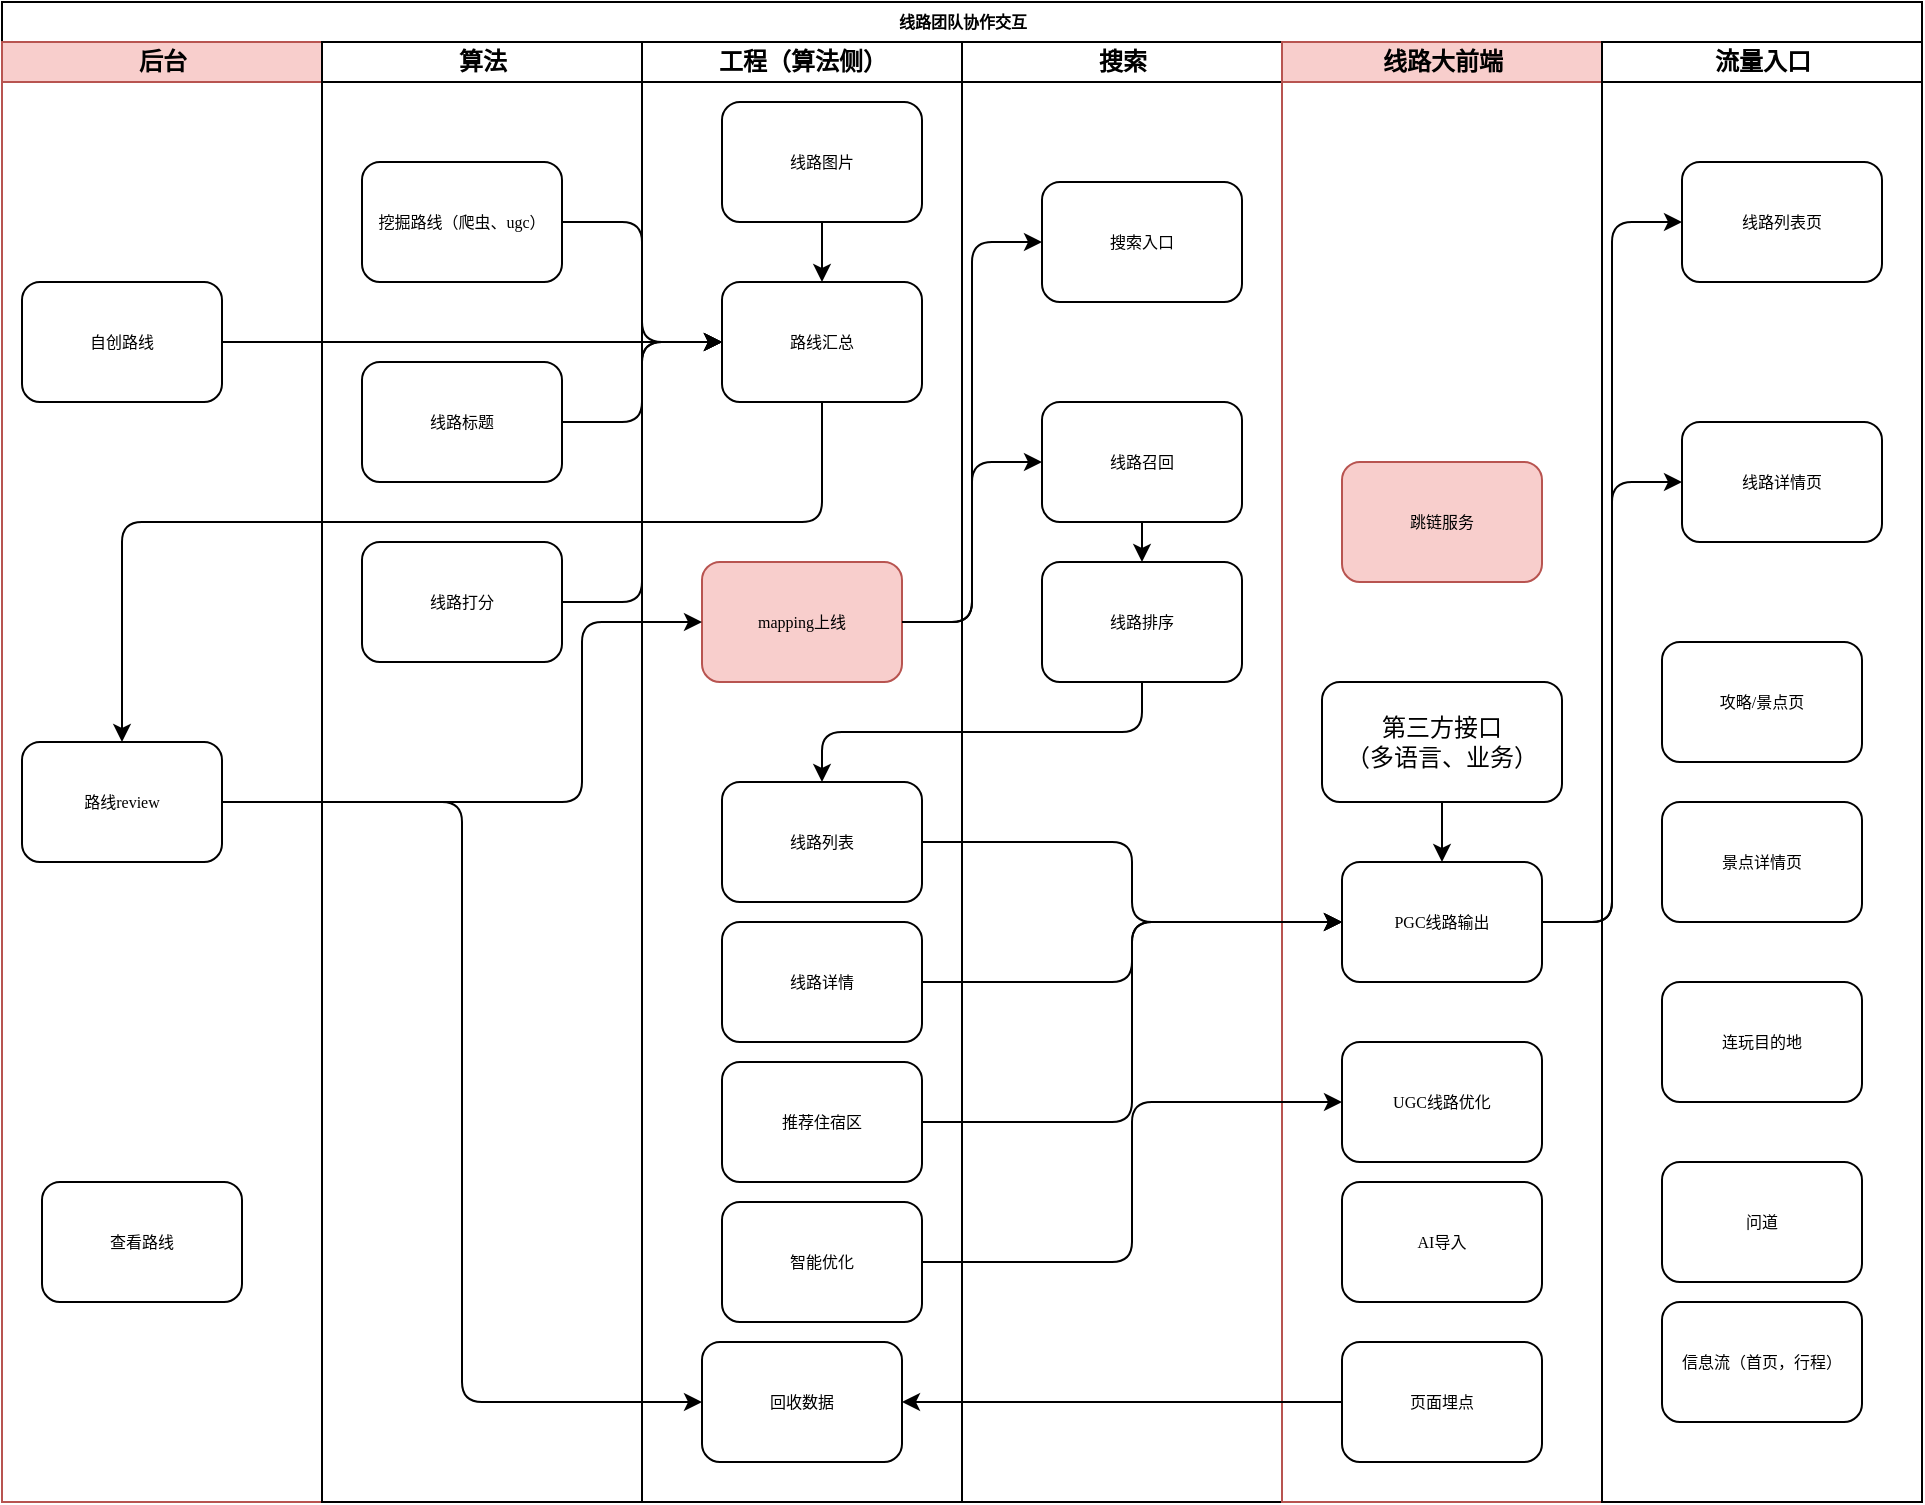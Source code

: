 <mxfile version="24.8.3" pages="3">
  <diagram name="PGC线路团队协作图" id="74e2e168-ea6b-b213-b513-2b3c1d86103e">
    <mxGraphModel dx="2074" dy="1152" grid="1" gridSize="10" guides="1" tooltips="1" connect="1" arrows="1" fold="1" page="1" pageScale="1" pageWidth="1100" pageHeight="850" background="none" math="0" shadow="0">
      <root>
        <mxCell id="0" />
        <mxCell id="1" parent="0" />
        <mxCell id="77e6c97f196da883-1" value="线路团队协作交互" style="swimlane;html=1;childLayout=stackLayout;startSize=20;rounded=0;shadow=0;labelBackgroundColor=none;strokeWidth=1;fontFamily=Verdana;fontSize=8;align=center;" parent="1" vertex="1">
          <mxGeometry x="70" y="40" width="960" height="750" as="geometry" />
        </mxCell>
        <mxCell id="77e6c97f196da883-2" value="后台" style="swimlane;html=1;startSize=20;fillColor=#f8cecc;strokeColor=#b85450;" parent="77e6c97f196da883-1" vertex="1">
          <mxGeometry y="20" width="160" height="730" as="geometry" />
        </mxCell>
        <mxCell id="77e6c97f196da883-8" value="自创路线" style="rounded=1;whiteSpace=wrap;html=1;shadow=0;labelBackgroundColor=none;strokeWidth=1;fontFamily=Verdana;fontSize=8;align=center;" parent="77e6c97f196da883-2" vertex="1">
          <mxGeometry x="10" y="120" width="100" height="60" as="geometry" />
        </mxCell>
        <mxCell id="77e6c97f196da883-9" value="路线review" style="rounded=1;whiteSpace=wrap;html=1;shadow=0;labelBackgroundColor=none;strokeWidth=1;fontFamily=Verdana;fontSize=8;align=center;" parent="77e6c97f196da883-2" vertex="1">
          <mxGeometry x="10" y="350" width="100" height="60" as="geometry" />
        </mxCell>
        <mxCell id="mpfO-ckbmW8xnLMsvUuP-3" value="查看路线" style="rounded=1;whiteSpace=wrap;html=1;shadow=0;labelBackgroundColor=none;strokeWidth=1;fontFamily=Verdana;fontSize=8;align=center;" parent="77e6c97f196da883-2" vertex="1">
          <mxGeometry x="20" y="570" width="100" height="60" as="geometry" />
        </mxCell>
        <mxCell id="77e6c97f196da883-3" value="算法" style="swimlane;html=1;startSize=20;" parent="77e6c97f196da883-1" vertex="1">
          <mxGeometry x="160" y="20" width="160" height="730" as="geometry" />
        </mxCell>
        <mxCell id="xqhfm99gbNMzv0-Y3LiP-1" value="挖掘路线（爬虫、ugc）" style="rounded=1;whiteSpace=wrap;html=1;shadow=0;labelBackgroundColor=none;strokeWidth=1;fontFamily=Verdana;fontSize=8;align=center;" parent="77e6c97f196da883-3" vertex="1">
          <mxGeometry x="20" y="60" width="100" height="60" as="geometry" />
        </mxCell>
        <mxCell id="xqhfm99gbNMzv0-Y3LiP-5" value="线路标题" style="rounded=1;whiteSpace=wrap;html=1;shadow=0;labelBackgroundColor=none;strokeWidth=1;fontFamily=Verdana;fontSize=8;align=center;" parent="77e6c97f196da883-3" vertex="1">
          <mxGeometry x="20" y="160" width="100" height="60" as="geometry" />
        </mxCell>
        <mxCell id="xqhfm99gbNMzv0-Y3LiP-16" value="线路打分" style="rounded=1;whiteSpace=wrap;html=1;shadow=0;labelBackgroundColor=none;strokeWidth=1;fontFamily=Verdana;fontSize=8;align=center;" parent="77e6c97f196da883-3" vertex="1">
          <mxGeometry x="20" y="250" width="100" height="60" as="geometry" />
        </mxCell>
        <mxCell id="77e6c97f196da883-4" value="工程（算法侧）" style="swimlane;html=1;startSize=20;" parent="77e6c97f196da883-1" vertex="1">
          <mxGeometry x="320" y="20" width="160" height="730" as="geometry" />
        </mxCell>
        <mxCell id="77e6c97f196da883-12" value="路线汇总" style="rounded=1;whiteSpace=wrap;html=1;shadow=0;labelBackgroundColor=none;strokeWidth=1;fontFamily=Verdana;fontSize=8;align=center;" parent="77e6c97f196da883-4" vertex="1">
          <mxGeometry x="40" y="120" width="100" height="60" as="geometry" />
        </mxCell>
        <mxCell id="77e6c97f196da883-11" value="mapping上线" style="rounded=1;whiteSpace=wrap;html=1;shadow=0;labelBackgroundColor=none;strokeWidth=1;fontFamily=Verdana;fontSize=8;align=center;fillColor=#f8cecc;strokeColor=#b85450;" parent="77e6c97f196da883-4" vertex="1">
          <mxGeometry x="30" y="260" width="100" height="60" as="geometry" />
        </mxCell>
        <mxCell id="xqhfm99gbNMzv0-Y3LiP-7" style="edgeStyle=orthogonalEdgeStyle;rounded=0;orthogonalLoop=1;jettySize=auto;html=1;exitX=0.5;exitY=1;exitDx=0;exitDy=0;entryX=0.5;entryY=0;entryDx=0;entryDy=0;" parent="77e6c97f196da883-4" source="xqhfm99gbNMzv0-Y3LiP-6" target="77e6c97f196da883-12" edge="1">
          <mxGeometry relative="1" as="geometry" />
        </mxCell>
        <mxCell id="xqhfm99gbNMzv0-Y3LiP-6" value="线路图片" style="rounded=1;whiteSpace=wrap;html=1;shadow=0;labelBackgroundColor=none;strokeWidth=1;fontFamily=Verdana;fontSize=8;align=center;" parent="77e6c97f196da883-4" vertex="1">
          <mxGeometry x="40" y="30" width="100" height="60" as="geometry" />
        </mxCell>
        <mxCell id="xqhfm99gbNMzv0-Y3LiP-15" value="线路详情" style="rounded=1;whiteSpace=wrap;html=1;shadow=0;labelBackgroundColor=none;strokeWidth=1;fontFamily=Verdana;fontSize=8;align=center;" parent="77e6c97f196da883-4" vertex="1">
          <mxGeometry x="40" y="440" width="100" height="60" as="geometry" />
        </mxCell>
        <mxCell id="mpfO-ckbmW8xnLMsvUuP-2" value="回收数据" style="rounded=1;whiteSpace=wrap;html=1;shadow=0;labelBackgroundColor=none;strokeWidth=1;fontFamily=Verdana;fontSize=8;align=center;" parent="77e6c97f196da883-4" vertex="1">
          <mxGeometry x="30" y="650" width="100" height="60" as="geometry" />
        </mxCell>
        <mxCell id="mpfO-ckbmW8xnLMsvUuP-7" value="线路列表" style="rounded=1;whiteSpace=wrap;html=1;shadow=0;labelBackgroundColor=none;strokeWidth=1;fontFamily=Verdana;fontSize=8;align=center;" parent="77e6c97f196da883-4" vertex="1">
          <mxGeometry x="40" y="370" width="100" height="60" as="geometry" />
        </mxCell>
        <mxCell id="uz-vjrTtzpiiIkHIg5wc-7" value="推荐住宿区" style="rounded=1;whiteSpace=wrap;html=1;shadow=0;labelBackgroundColor=none;strokeWidth=1;fontFamily=Verdana;fontSize=8;align=center;" vertex="1" parent="77e6c97f196da883-4">
          <mxGeometry x="40" y="510" width="100" height="60" as="geometry" />
        </mxCell>
        <mxCell id="uz-vjrTtzpiiIkHIg5wc-8" value="智能优化" style="rounded=1;whiteSpace=wrap;html=1;shadow=0;labelBackgroundColor=none;strokeWidth=1;fontFamily=Verdana;fontSize=8;align=center;" vertex="1" parent="77e6c97f196da883-4">
          <mxGeometry x="40" y="580" width="100" height="60" as="geometry" />
        </mxCell>
        <mxCell id="77e6c97f196da883-5" value="搜索" style="swimlane;html=1;startSize=20;" parent="77e6c97f196da883-1" vertex="1">
          <mxGeometry x="480" y="20" width="160" height="730" as="geometry" />
        </mxCell>
        <mxCell id="xqhfm99gbNMzv0-Y3LiP-13" style="edgeStyle=orthogonalEdgeStyle;rounded=0;orthogonalLoop=1;jettySize=auto;html=1;exitX=0.5;exitY=1;exitDx=0;exitDy=0;entryX=0.5;entryY=0;entryDx=0;entryDy=0;" parent="77e6c97f196da883-5" source="77e6c97f196da883-15" target="xqhfm99gbNMzv0-Y3LiP-12" edge="1">
          <mxGeometry relative="1" as="geometry" />
        </mxCell>
        <mxCell id="77e6c97f196da883-15" value="线路召回" style="rounded=1;whiteSpace=wrap;html=1;shadow=0;labelBackgroundColor=none;strokeWidth=1;fontFamily=Verdana;fontSize=8;align=center;" parent="77e6c97f196da883-5" vertex="1">
          <mxGeometry x="40" y="180" width="100" height="60" as="geometry" />
        </mxCell>
        <mxCell id="xqhfm99gbNMzv0-Y3LiP-12" value="线路排序" style="rounded=1;whiteSpace=wrap;html=1;shadow=0;labelBackgroundColor=none;strokeWidth=1;fontFamily=Verdana;fontSize=8;align=center;" parent="77e6c97f196da883-5" vertex="1">
          <mxGeometry x="40" y="260" width="100" height="60" as="geometry" />
        </mxCell>
        <mxCell id="uz-vjrTtzpiiIkHIg5wc-14" value="搜索入口" style="rounded=1;whiteSpace=wrap;html=1;shadow=0;labelBackgroundColor=none;strokeWidth=1;fontFamily=Verdana;fontSize=8;align=center;" vertex="1" parent="77e6c97f196da883-5">
          <mxGeometry x="40" y="70" width="100" height="60" as="geometry" />
        </mxCell>
        <mxCell id="77e6c97f196da883-6" value="线路大前端" style="swimlane;html=1;startSize=20;fillColor=#f8cecc;strokeColor=#b85450;" parent="77e6c97f196da883-1" vertex="1">
          <mxGeometry x="640" y="20" width="160" height="730" as="geometry" />
        </mxCell>
        <mxCell id="xqhfm99gbNMzv0-Y3LiP-14" value="PGC线路输出" style="rounded=1;whiteSpace=wrap;html=1;shadow=0;labelBackgroundColor=none;strokeWidth=1;fontFamily=Verdana;fontSize=8;align=center;" parent="77e6c97f196da883-6" vertex="1">
          <mxGeometry x="30" y="410" width="100" height="60" as="geometry" />
        </mxCell>
        <mxCell id="mpfO-ckbmW8xnLMsvUuP-1" value="页面埋点" style="rounded=1;whiteSpace=wrap;html=1;shadow=0;labelBackgroundColor=none;strokeWidth=1;fontFamily=Verdana;fontSize=8;align=center;" parent="77e6c97f196da883-6" vertex="1">
          <mxGeometry x="30" y="650" width="100" height="60" as="geometry" />
        </mxCell>
        <mxCell id="uz-vjrTtzpiiIkHIg5wc-9" style="edgeStyle=orthogonalEdgeStyle;rounded=0;orthogonalLoop=1;jettySize=auto;html=1;exitX=0.5;exitY=1;exitDx=0;exitDy=0;entryX=0.5;entryY=0;entryDx=0;entryDy=0;" edge="1" parent="77e6c97f196da883-6" source="uz-vjrTtzpiiIkHIg5wc-5" target="xqhfm99gbNMzv0-Y3LiP-14">
          <mxGeometry relative="1" as="geometry" />
        </mxCell>
        <mxCell id="uz-vjrTtzpiiIkHIg5wc-5" value="第三方接口&lt;div&gt;（多语言、业务）&lt;/div&gt;" style="whiteSpace=wrap;html=1;rounded=1;" vertex="1" parent="77e6c97f196da883-6">
          <mxGeometry x="20" y="320" width="120" height="60" as="geometry" />
        </mxCell>
        <mxCell id="uz-vjrTtzpiiIkHIg5wc-12" value="UGC线路优化" style="rounded=1;whiteSpace=wrap;html=1;shadow=0;labelBackgroundColor=none;strokeWidth=1;fontFamily=Verdana;fontSize=8;align=center;" vertex="1" parent="77e6c97f196da883-6">
          <mxGeometry x="30" y="500" width="100" height="60" as="geometry" />
        </mxCell>
        <mxCell id="uz-vjrTtzpiiIkHIg5wc-15" value="跳链服务" style="rounded=1;whiteSpace=wrap;html=1;shadow=0;labelBackgroundColor=none;strokeWidth=1;fontFamily=Verdana;fontSize=8;align=center;fillColor=#f8cecc;strokeColor=#b85450;" vertex="1" parent="77e6c97f196da883-6">
          <mxGeometry x="30" y="210" width="100" height="60" as="geometry" />
        </mxCell>
        <mxCell id="uz-vjrTtzpiiIkHIg5wc-17" value="AI导入" style="rounded=1;whiteSpace=wrap;html=1;shadow=0;labelBackgroundColor=none;strokeWidth=1;fontFamily=Verdana;fontSize=8;align=center;" vertex="1" parent="77e6c97f196da883-6">
          <mxGeometry x="30" y="570" width="100" height="60" as="geometry" />
        </mxCell>
        <mxCell id="77e6c97f196da883-7" value="流量入口" style="swimlane;html=1;startSize=20;" parent="77e6c97f196da883-1" vertex="1">
          <mxGeometry x="800" y="20" width="160" height="730" as="geometry" />
        </mxCell>
        <mxCell id="77e6c97f196da883-24" value="连玩目的地" style="rounded=1;whiteSpace=wrap;html=1;shadow=0;labelBackgroundColor=none;strokeWidth=1;fontFamily=Verdana;fontSize=8;align=center;" parent="77e6c97f196da883-7" vertex="1">
          <mxGeometry x="30" y="470" width="100" height="60" as="geometry" />
        </mxCell>
        <mxCell id="xqhfm99gbNMzv0-Y3LiP-21" value="攻略/景点页" style="rounded=1;whiteSpace=wrap;html=1;shadow=0;labelBackgroundColor=none;strokeWidth=1;fontFamily=Verdana;fontSize=8;align=center;" parent="77e6c97f196da883-7" vertex="1">
          <mxGeometry x="30" y="300" width="100" height="60" as="geometry" />
        </mxCell>
        <mxCell id="xqhfm99gbNMzv0-Y3LiP-22" value="线路列表页" style="rounded=1;whiteSpace=wrap;html=1;shadow=0;labelBackgroundColor=none;strokeWidth=1;fontFamily=Verdana;fontSize=8;align=center;" parent="77e6c97f196da883-7" vertex="1">
          <mxGeometry x="40" y="60" width="100" height="60" as="geometry" />
        </mxCell>
        <mxCell id="xqhfm99gbNMzv0-Y3LiP-23" value="线路详情页" style="rounded=1;whiteSpace=wrap;html=1;shadow=0;labelBackgroundColor=none;strokeWidth=1;fontFamily=Verdana;fontSize=8;align=center;" parent="77e6c97f196da883-7" vertex="1">
          <mxGeometry x="40" y="190" width="100" height="60" as="geometry" />
        </mxCell>
        <mxCell id="77e6c97f196da883-18" value="景点详情页" style="rounded=1;whiteSpace=wrap;html=1;shadow=0;labelBackgroundColor=none;strokeWidth=1;fontFamily=Verdana;fontSize=8;align=center;" parent="77e6c97f196da883-7" vertex="1">
          <mxGeometry x="30" y="380" width="100" height="60" as="geometry" />
        </mxCell>
        <mxCell id="77e6c97f196da883-21" value="问道" style="rounded=1;whiteSpace=wrap;html=1;shadow=0;labelBackgroundColor=none;strokeWidth=1;fontFamily=Verdana;fontSize=8;align=center;" parent="77e6c97f196da883-7" vertex="1">
          <mxGeometry x="30" y="560" width="100" height="60" as="geometry" />
        </mxCell>
        <mxCell id="xqhfm99gbNMzv0-Y3LiP-80" value="信息流（首页，行程）" style="rounded=1;whiteSpace=wrap;html=1;shadow=0;labelBackgroundColor=none;strokeWidth=1;fontFamily=Verdana;fontSize=8;align=center;" parent="77e6c97f196da883-7" vertex="1">
          <mxGeometry x="30" y="630" width="100" height="60" as="geometry" />
        </mxCell>
        <mxCell id="xqhfm99gbNMzv0-Y3LiP-2" style="edgeStyle=orthogonalEdgeStyle;rounded=1;orthogonalLoop=1;jettySize=auto;html=1;exitX=1;exitY=0.5;exitDx=0;exitDy=0;entryX=0;entryY=0.5;entryDx=0;entryDy=0;curved=0;" parent="77e6c97f196da883-1" source="xqhfm99gbNMzv0-Y3LiP-1" target="77e6c97f196da883-12" edge="1">
          <mxGeometry relative="1" as="geometry" />
        </mxCell>
        <mxCell id="xqhfm99gbNMzv0-Y3LiP-3" style="edgeStyle=orthogonalEdgeStyle;rounded=1;orthogonalLoop=1;jettySize=auto;html=1;exitX=1;exitY=0.5;exitDx=0;exitDy=0;entryX=0;entryY=0.5;entryDx=0;entryDy=0;curved=0;" parent="77e6c97f196da883-1" source="77e6c97f196da883-8" target="77e6c97f196da883-12" edge="1">
          <mxGeometry relative="1" as="geometry" />
        </mxCell>
        <mxCell id="xqhfm99gbNMzv0-Y3LiP-4" style="edgeStyle=orthogonalEdgeStyle;rounded=1;orthogonalLoop=1;jettySize=auto;html=1;exitX=0.5;exitY=1;exitDx=0;exitDy=0;entryX=0.5;entryY=0;entryDx=0;entryDy=0;curved=0;" parent="77e6c97f196da883-1" source="77e6c97f196da883-12" target="77e6c97f196da883-9" edge="1">
          <mxGeometry relative="1" as="geometry">
            <Array as="points">
              <mxPoint x="410" y="260" />
              <mxPoint x="60" y="260" />
            </Array>
          </mxGeometry>
        </mxCell>
        <mxCell id="xqhfm99gbNMzv0-Y3LiP-9" style="edgeStyle=orthogonalEdgeStyle;rounded=1;orthogonalLoop=1;jettySize=auto;html=1;exitX=1;exitY=0.5;exitDx=0;exitDy=0;entryX=0;entryY=0.5;entryDx=0;entryDy=0;curved=0;" parent="77e6c97f196da883-1" source="xqhfm99gbNMzv0-Y3LiP-5" target="77e6c97f196da883-12" edge="1">
          <mxGeometry relative="1" as="geometry" />
        </mxCell>
        <mxCell id="xqhfm99gbNMzv0-Y3LiP-10" style="edgeStyle=orthogonalEdgeStyle;rounded=1;orthogonalLoop=1;jettySize=auto;html=1;exitX=1;exitY=0.5;exitDx=0;exitDy=0;entryX=0;entryY=0.5;entryDx=0;entryDy=0;curved=0;" parent="77e6c97f196da883-1" source="77e6c97f196da883-9" target="77e6c97f196da883-11" edge="1">
          <mxGeometry relative="1" as="geometry">
            <Array as="points">
              <mxPoint x="290" y="400" />
              <mxPoint x="290" y="310" />
            </Array>
          </mxGeometry>
        </mxCell>
        <mxCell id="xqhfm99gbNMzv0-Y3LiP-17" style="edgeStyle=orthogonalEdgeStyle;rounded=1;orthogonalLoop=1;jettySize=auto;html=1;exitX=1;exitY=0.5;exitDx=0;exitDy=0;entryX=0;entryY=0.5;entryDx=0;entryDy=0;curved=0;" parent="77e6c97f196da883-1" source="xqhfm99gbNMzv0-Y3LiP-16" target="77e6c97f196da883-12" edge="1">
          <mxGeometry relative="1" as="geometry" />
        </mxCell>
        <mxCell id="xqhfm99gbNMzv0-Y3LiP-20" style="edgeStyle=orthogonalEdgeStyle;rounded=1;orthogonalLoop=1;jettySize=auto;html=1;exitX=1;exitY=0.5;exitDx=0;exitDy=0;entryX=0;entryY=0.5;entryDx=0;entryDy=0;curved=0;" parent="77e6c97f196da883-1" source="xqhfm99gbNMzv0-Y3LiP-15" target="xqhfm99gbNMzv0-Y3LiP-14" edge="1">
          <mxGeometry relative="1" as="geometry" />
        </mxCell>
        <mxCell id="xqhfm99gbNMzv0-Y3LiP-78" style="edgeStyle=orthogonalEdgeStyle;rounded=1;orthogonalLoop=1;jettySize=auto;html=1;exitX=1;exitY=0.5;exitDx=0;exitDy=0;entryX=0;entryY=0.5;entryDx=0;entryDy=0;curved=0;" parent="77e6c97f196da883-1" source="xqhfm99gbNMzv0-Y3LiP-14" target="xqhfm99gbNMzv0-Y3LiP-22" edge="1">
          <mxGeometry relative="1" as="geometry" />
        </mxCell>
        <mxCell id="xqhfm99gbNMzv0-Y3LiP-79" style="edgeStyle=orthogonalEdgeStyle;rounded=1;orthogonalLoop=1;jettySize=auto;html=1;exitX=1;exitY=0.5;exitDx=0;exitDy=0;entryX=0;entryY=0.5;entryDx=0;entryDy=0;curved=0;" parent="77e6c97f196da883-1" source="xqhfm99gbNMzv0-Y3LiP-14" target="xqhfm99gbNMzv0-Y3LiP-23" edge="1">
          <mxGeometry relative="1" as="geometry" />
        </mxCell>
        <mxCell id="mpfO-ckbmW8xnLMsvUuP-4" style="edgeStyle=orthogonalEdgeStyle;rounded=1;orthogonalLoop=1;jettySize=auto;html=1;exitX=1;exitY=0.5;exitDx=0;exitDy=0;entryX=0;entryY=0.5;entryDx=0;entryDy=0;curved=0;" parent="77e6c97f196da883-1" source="77e6c97f196da883-11" target="77e6c97f196da883-15" edge="1">
          <mxGeometry relative="1" as="geometry" />
        </mxCell>
        <mxCell id="mpfO-ckbmW8xnLMsvUuP-5" style="edgeStyle=orthogonalEdgeStyle;rounded=1;orthogonalLoop=1;jettySize=auto;html=1;exitX=0;exitY=0.5;exitDx=0;exitDy=0;entryX=1;entryY=0.5;entryDx=0;entryDy=0;curved=0;" parent="77e6c97f196da883-1" source="mpfO-ckbmW8xnLMsvUuP-1" target="mpfO-ckbmW8xnLMsvUuP-2" edge="1">
          <mxGeometry relative="1" as="geometry" />
        </mxCell>
        <mxCell id="uz-vjrTtzpiiIkHIg5wc-3" style="edgeStyle=orthogonalEdgeStyle;rounded=1;orthogonalLoop=1;jettySize=auto;html=1;exitX=0.5;exitY=1;exitDx=0;exitDy=0;entryX=0.5;entryY=0;entryDx=0;entryDy=0;curved=0;" edge="1" parent="77e6c97f196da883-1" source="xqhfm99gbNMzv0-Y3LiP-12" target="mpfO-ckbmW8xnLMsvUuP-7">
          <mxGeometry relative="1" as="geometry" />
        </mxCell>
        <mxCell id="uz-vjrTtzpiiIkHIg5wc-4" style="edgeStyle=orthogonalEdgeStyle;rounded=1;orthogonalLoop=1;jettySize=auto;html=1;exitX=1;exitY=0.5;exitDx=0;exitDy=0;entryX=0;entryY=0.5;entryDx=0;entryDy=0;curved=0;" edge="1" parent="77e6c97f196da883-1" source="mpfO-ckbmW8xnLMsvUuP-7" target="xqhfm99gbNMzv0-Y3LiP-14">
          <mxGeometry relative="1" as="geometry" />
        </mxCell>
        <mxCell id="uz-vjrTtzpiiIkHIg5wc-10" style="edgeStyle=orthogonalEdgeStyle;rounded=1;orthogonalLoop=1;jettySize=auto;html=1;exitX=1;exitY=0.5;exitDx=0;exitDy=0;entryX=0;entryY=0.5;entryDx=0;entryDy=0;curved=0;" edge="1" parent="77e6c97f196da883-1" source="uz-vjrTtzpiiIkHIg5wc-7" target="xqhfm99gbNMzv0-Y3LiP-14">
          <mxGeometry relative="1" as="geometry" />
        </mxCell>
        <mxCell id="uz-vjrTtzpiiIkHIg5wc-11" style="edgeStyle=orthogonalEdgeStyle;rounded=1;orthogonalLoop=1;jettySize=auto;html=1;exitX=1;exitY=0.5;exitDx=0;exitDy=0;entryX=0;entryY=0.5;entryDx=0;entryDy=0;curved=0;" edge="1" parent="77e6c97f196da883-1" source="77e6c97f196da883-9" target="mpfO-ckbmW8xnLMsvUuP-2">
          <mxGeometry relative="1" as="geometry" />
        </mxCell>
        <mxCell id="uz-vjrTtzpiiIkHIg5wc-13" style="edgeStyle=orthogonalEdgeStyle;rounded=1;orthogonalLoop=1;jettySize=auto;html=1;exitX=1;exitY=0.5;exitDx=0;exitDy=0;entryX=0;entryY=0.5;entryDx=0;entryDy=0;curved=0;" edge="1" parent="77e6c97f196da883-1" source="uz-vjrTtzpiiIkHIg5wc-8" target="uz-vjrTtzpiiIkHIg5wc-12">
          <mxGeometry relative="1" as="geometry" />
        </mxCell>
        <mxCell id="uz-vjrTtzpiiIkHIg5wc-16" style="edgeStyle=orthogonalEdgeStyle;rounded=1;orthogonalLoop=1;jettySize=auto;html=1;exitX=1;exitY=0.5;exitDx=0;exitDy=0;entryX=0;entryY=0.5;entryDx=0;entryDy=0;curved=0;" edge="1" parent="77e6c97f196da883-1" source="77e6c97f196da883-11" target="uz-vjrTtzpiiIkHIg5wc-14">
          <mxGeometry relative="1" as="geometry" />
        </mxCell>
      </root>
    </mxGraphModel>
  </diagram>
  <diagram id="_js0Lwde9yJt927ap3Ep" name="ugc架构体系图">
    <mxGraphModel dx="2074" dy="1152" grid="1" gridSize="10" guides="1" tooltips="1" connect="1" arrows="1" fold="1" page="1" pageScale="1" pageWidth="827" pageHeight="1169" math="0" shadow="0">
      <root>
        <mxCell id="0" />
        <mxCell id="1" parent="0" />
        <mxCell id="4oWkyKNjgnM24SRwnKpT-19" style="edgeStyle=orthogonalEdgeStyle;rounded=0;orthogonalLoop=1;jettySize=auto;html=1;exitX=0.5;exitY=1;exitDx=0;exitDy=0;" parent="1" source="4oWkyKNjgnM24SRwnKpT-2" target="4oWkyKNjgnM24SRwnKpT-5" edge="1">
          <mxGeometry relative="1" as="geometry" />
        </mxCell>
        <mxCell id="4oWkyKNjgnM24SRwnKpT-2" value="地图" style="shape=actor;whiteSpace=wrap;html=1;" parent="1" vertex="1">
          <mxGeometry x="150" y="50" width="40" height="60" as="geometry" />
        </mxCell>
        <mxCell id="4oWkyKNjgnM24SRwnKpT-20" style="edgeStyle=orthogonalEdgeStyle;rounded=0;orthogonalLoop=1;jettySize=auto;html=1;exitX=0.5;exitY=1;exitDx=0;exitDy=0;dashed=1;" parent="1" source="4oWkyKNjgnM24SRwnKpT-3" target="4oWkyKNjgnM24SRwnKpT-6" edge="1">
          <mxGeometry relative="1" as="geometry" />
        </mxCell>
        <mxCell id="4oWkyKNjgnM24SRwnKpT-3" value="行程" style="shape=actor;whiteSpace=wrap;html=1;" parent="1" vertex="1">
          <mxGeometry x="240" y="50" width="40" height="60" as="geometry" />
        </mxCell>
        <mxCell id="4oWkyKNjgnM24SRwnKpT-21" style="edgeStyle=orthogonalEdgeStyle;rounded=0;orthogonalLoop=1;jettySize=auto;html=1;exitX=0.5;exitY=1;exitDx=0;exitDy=0;entryX=0.5;entryY=0;entryDx=0;entryDy=0;dashed=1;" parent="1" source="4oWkyKNjgnM24SRwnKpT-4" target="4oWkyKNjgnM24SRwnKpT-6" edge="1">
          <mxGeometry relative="1" as="geometry" />
        </mxCell>
        <mxCell id="4oWkyKNjgnM24SRwnKpT-4" value="My Trips" style="shape=actor;whiteSpace=wrap;html=1;" parent="1" vertex="1">
          <mxGeometry x="324" y="50" width="40" height="60" as="geometry" />
        </mxCell>
        <mxCell id="4oWkyKNjgnM24SRwnKpT-26" style="edgeStyle=orthogonalEdgeStyle;rounded=0;orthogonalLoop=1;jettySize=auto;html=1;exitX=1;exitY=0.5;exitDx=0;exitDy=0;entryX=0;entryY=0.25;entryDx=0;entryDy=0;" parent="1" source="4oWkyKNjgnM24SRwnKpT-5" target="4oWkyKNjgnM24SRwnKpT-6" edge="1">
          <mxGeometry relative="1" as="geometry" />
        </mxCell>
        <mxCell id="4oWkyKNjgnM24SRwnKpT-5" value="100026003" style="rounded=1;whiteSpace=wrap;html=1;fillColor=#dae8fc;strokeColor=#6c8ebf;" parent="1" vertex="1">
          <mxGeometry x="130" y="150" width="120" height="60" as="geometry" />
        </mxCell>
        <mxCell id="4oWkyKNjgnM24SRwnKpT-27" style="edgeStyle=orthogonalEdgeStyle;rounded=0;orthogonalLoop=1;jettySize=auto;html=1;exitX=0.5;exitY=1;exitDx=0;exitDy=0;" parent="1" source="4oWkyKNjgnM24SRwnKpT-6" target="4oWkyKNjgnM24SRwnKpT-11" edge="1">
          <mxGeometry relative="1" as="geometry" />
        </mxCell>
        <mxCell id="4oWkyKNjgnM24SRwnKpT-6" value="100018579" style="rounded=1;whiteSpace=wrap;html=1;fillColor=#dae8fc;strokeColor=#6c8ebf;" parent="1" vertex="1">
          <mxGeometry x="284" y="165" width="120" height="60" as="geometry" />
        </mxCell>
        <mxCell id="4oWkyKNjgnM24SRwnKpT-25" style="edgeStyle=orthogonalEdgeStyle;rounded=0;orthogonalLoop=1;jettySize=auto;html=1;exitX=0;exitY=0.5;exitDx=0;exitDy=0;entryX=1;entryY=0.25;entryDx=0;entryDy=0;" parent="1" source="4oWkyKNjgnM24SRwnKpT-8" target="4oWkyKNjgnM24SRwnKpT-6" edge="1">
          <mxGeometry relative="1" as="geometry" />
        </mxCell>
        <mxCell id="4oWkyKNjgnM24SRwnKpT-8" value="100052702" style="rounded=1;whiteSpace=wrap;html=1;fillColor=#dae8fc;strokeColor=#6c8ebf;" parent="1" vertex="1">
          <mxGeometry x="430" y="150" width="120" height="60" as="geometry" />
        </mxCell>
        <mxCell id="4oWkyKNjgnM24SRwnKpT-22" style="edgeStyle=orthogonalEdgeStyle;rounded=0;orthogonalLoop=1;jettySize=auto;html=1;exitX=0.5;exitY=1;exitDx=0;exitDy=0;entryX=0.5;entryY=0;entryDx=0;entryDy=0;" parent="1" source="4oWkyKNjgnM24SRwnKpT-9" target="4oWkyKNjgnM24SRwnKpT-8" edge="1">
          <mxGeometry relative="1" as="geometry" />
        </mxCell>
        <mxCell id="4oWkyKNjgnM24SRwnKpT-9" value="线路详情融合页" style="shape=actor;whiteSpace=wrap;html=1;fillColor=#ffe6cc;strokeColor=#d79b00;" parent="1" vertex="1">
          <mxGeometry x="470" y="50" width="40" height="60" as="geometry" />
        </mxCell>
        <mxCell id="4oWkyKNjgnM24SRwnKpT-15" value="" style="edgeStyle=orthogonalEdgeStyle;rounded=0;orthogonalLoop=1;jettySize=auto;html=1;" parent="1" source="4oWkyKNjgnM24SRwnKpT-10" target="4oWkyKNjgnM24SRwnKpT-14" edge="1">
          <mxGeometry relative="1" as="geometry" />
        </mxCell>
        <mxCell id="4oWkyKNjgnM24SRwnKpT-10" value="hive" style="rounded=1;whiteSpace=wrap;html=1;" parent="1" vertex="1">
          <mxGeometry x="540" y="360" width="120" height="60" as="geometry" />
        </mxCell>
        <mxCell id="4oWkyKNjgnM24SRwnKpT-11" value="100018562" style="rounded=1;whiteSpace=wrap;html=1;fillColor=#dae8fc;strokeColor=#6c8ebf;" parent="1" vertex="1">
          <mxGeometry x="284" y="260" width="120" height="60" as="geometry" />
        </mxCell>
        <mxCell id="4oWkyKNjgnM24SRwnKpT-23" style="edgeStyle=orthogonalEdgeStyle;rounded=0;orthogonalLoop=1;jettySize=auto;html=1;entryX=0.5;entryY=0;entryDx=0;entryDy=0;dashed=1;" parent="1" source="4oWkyKNjgnM24SRwnKpT-12" target="4oWkyKNjgnM24SRwnKpT-6" edge="1">
          <mxGeometry relative="1" as="geometry" />
        </mxCell>
        <mxCell id="4oWkyKNjgnM24SRwnKpT-12" value="其他入口" style="shape=actor;whiteSpace=wrap;html=1;" parent="1" vertex="1">
          <mxGeometry x="404" y="50" width="40" height="60" as="geometry" />
        </mxCell>
        <mxCell id="4oWkyKNjgnM24SRwnKpT-18" style="edgeStyle=orthogonalEdgeStyle;rounded=0;orthogonalLoop=1;jettySize=auto;html=1;exitX=1;exitY=0.5;exitDx=0;exitDy=0;exitPerimeter=0;entryX=0;entryY=0.5;entryDx=0;entryDy=0;" parent="1" source="4oWkyKNjgnM24SRwnKpT-13" target="4oWkyKNjgnM24SRwnKpT-10" edge="1">
          <mxGeometry relative="1" as="geometry" />
        </mxCell>
        <mxCell id="4oWkyKNjgnM24SRwnKpT-13" value="gstripscheduledb" style="strokeWidth=2;html=1;shape=mxgraph.flowchart.database;whiteSpace=wrap;fillColor=#dae8fc;strokeColor=#6c8ebf;" parent="1" vertex="1">
          <mxGeometry x="296" y="380" width="96" height="60" as="geometry" />
        </mxCell>
        <mxCell id="4oWkyKNjgnM24SRwnKpT-14" value="回补算法" style="shape=step;perimeter=stepPerimeter;whiteSpace=wrap;html=1;fixedSize=1;rounded=1;" parent="1" vertex="1">
          <mxGeometry x="700" y="290" width="120" height="80" as="geometry" />
        </mxCell>
        <mxCell id="4oWkyKNjgnM24SRwnKpT-16" value="离线分析" style="shape=step;perimeter=stepPerimeter;whiteSpace=wrap;html=1;fixedSize=1;" parent="1" vertex="1">
          <mxGeometry x="700" y="400" width="120" height="80" as="geometry" />
        </mxCell>
        <mxCell id="4oWkyKNjgnM24SRwnKpT-17" style="edgeStyle=orthogonalEdgeStyle;rounded=0;orthogonalLoop=1;jettySize=auto;html=1;entryX=0.106;entryY=0.583;entryDx=0;entryDy=0;entryPerimeter=0;" parent="1" source="4oWkyKNjgnM24SRwnKpT-10" target="4oWkyKNjgnM24SRwnKpT-16" edge="1">
          <mxGeometry relative="1" as="geometry" />
        </mxCell>
        <mxCell id="4oWkyKNjgnM24SRwnKpT-28" style="edgeStyle=orthogonalEdgeStyle;rounded=0;orthogonalLoop=1;jettySize=auto;html=1;entryX=0.5;entryY=0;entryDx=0;entryDy=0;entryPerimeter=0;" parent="1" source="4oWkyKNjgnM24SRwnKpT-11" target="4oWkyKNjgnM24SRwnKpT-13" edge="1">
          <mxGeometry relative="1" as="geometry" />
        </mxCell>
        <mxCell id="eCaT4QuKcjd7hBBZV822-2" style="edgeStyle=orthogonalEdgeStyle;rounded=0;orthogonalLoop=1;jettySize=auto;html=1;exitX=0.5;exitY=1;exitDx=0;exitDy=0;entryX=0.5;entryY=0;entryDx=0;entryDy=0;" parent="1" source="eCaT4QuKcjd7hBBZV822-1" target="4oWkyKNjgnM24SRwnKpT-8" edge="1">
          <mxGeometry relative="1" as="geometry" />
        </mxCell>
        <mxCell id="eCaT4QuKcjd7hBBZV822-1" value="PGC线路列表页" style="shape=actor;whiteSpace=wrap;html=1;fillColor=#ffe6cc;strokeColor=#d79b00;" parent="1" vertex="1">
          <mxGeometry x="530" y="50" width="40" height="60" as="geometry" />
        </mxCell>
        <mxCell id="bgDmNQUfu3COQNFX-c6G-1" value="上云" style="rounded=1;whiteSpace=wrap;html=1;fillColor=#dae8fc;strokeColor=#6c8ebf;" vertex="1" parent="1">
          <mxGeometry x="100" y="360" width="120" height="60" as="geometry" />
        </mxCell>
      </root>
    </mxGraphModel>
  </diagram>
  <diagram id="a5LH5olWLiOeYg6uc36s" name="线路架构图">
    <mxGraphModel dx="2901" dy="1118" grid="1" gridSize="10" guides="1" tooltips="1" connect="1" arrows="1" fold="1" page="1" pageScale="1" pageWidth="827" pageHeight="1169" math="0" shadow="0">
      <root>
        <mxCell id="0" />
        <mxCell id="1" parent="0" />
        <mxCell id="Sn0s3KAXzCKQpu4OWGDI-1" value="线路列表中台" style="rounded=1;whiteSpace=wrap;html=1;" parent="1" vertex="1">
          <mxGeometry x="118" y="530" width="120" height="60" as="geometry" />
        </mxCell>
        <mxCell id="Sn0s3KAXzCKQpu4OWGDI-2" value="hive数仓" style="whiteSpace=wrap;html=1;rounded=1;" parent="1" vertex="1">
          <mxGeometry x="238" y="900" width="120" height="60" as="geometry" />
        </mxCell>
        <mxCell id="Sn0s3KAXzCKQpu4OWGDI-5" value="线路详情中台" style="rounded=1;whiteSpace=wrap;html=1;" parent="1" vertex="1">
          <mxGeometry x="118" y="600" width="120" height="60" as="geometry" />
        </mxCell>
        <mxCell id="Sn0s3KAXzCKQpu4OWGDI-6" value="搜索接口" style="rounded=1;whiteSpace=wrap;html=1;" parent="1" vertex="1">
          <mxGeometry x="546" y="600" width="120" height="60" as="geometry" />
        </mxCell>
        <mxCell id="Sn0s3KAXzCKQpu4OWGDI-7" value="列表页" style="rounded=1;whiteSpace=wrap;html=1;" parent="1" vertex="1">
          <mxGeometry x="112" y="130" width="120" height="60" as="geometry" />
        </mxCell>
        <mxCell id="Sn0s3KAXzCKQpu4OWGDI-8" value="详情页" style="rounded=1;whiteSpace=wrap;html=1;" parent="1" vertex="1">
          <mxGeometry x="258" y="130" width="120" height="60" as="geometry" />
        </mxCell>
        <mxCell id="Sn0s3KAXzCKQpu4OWGDI-9" value="爬虫" style="rounded=1;whiteSpace=wrap;html=1;" parent="1" vertex="1">
          <mxGeometry x="578" y="795" width="120" height="60" as="geometry" />
        </mxCell>
        <mxCell id="Sn0s3KAXzCKQpu4OWGDI-10" value="酒店中台接口" style="rounded=1;whiteSpace=wrap;html=1;" parent="1" vertex="1">
          <mxGeometry x="406" y="530" width="120" height="60" as="geometry" />
        </mxCell>
        <mxCell id="Sn0s3KAXzCKQpu4OWGDI-11" value="大模型" style="rounded=1;whiteSpace=wrap;html=1;" parent="1" vertex="1">
          <mxGeometry x="428" y="795" width="120" height="60" as="geometry" />
        </mxCell>
        <mxCell id="Sn0s3KAXzCKQpu4OWGDI-12" value="Redis" style="rounded=1;whiteSpace=wrap;html=1;" parent="1" vertex="1">
          <mxGeometry x="278" y="795" width="120" height="60" as="geometry" />
        </mxCell>
        <mxCell id="Sn0s3KAXzCKQpu4OWGDI-13" value="景点中台接口" style="rounded=1;whiteSpace=wrap;html=1;" parent="1" vertex="1">
          <mxGeometry x="406" y="670" width="120" height="60" as="geometry" />
        </mxCell>
        <mxCell id="Sn0s3KAXzCKQpu4OWGDI-14" value="AI导入接口" style="rounded=1;whiteSpace=wrap;html=1;" parent="1" vertex="1">
          <mxGeometry x="546" y="670" width="120" height="60" as="geometry" />
        </mxCell>
        <mxCell id="Sn0s3KAXzCKQpu4OWGDI-15" value="ES" style="rounded=1;whiteSpace=wrap;html=1;" parent="1" vertex="1">
          <mxGeometry x="138" y="795" width="120" height="60" as="geometry" />
        </mxCell>
        <mxCell id="UbShcNc_E8yxY9r--JEu-1" value="首页" style="shape=actor;whiteSpace=wrap;html=1;" parent="1" vertex="1">
          <mxGeometry x="202" y="20" width="40" height="60" as="geometry" />
        </mxCell>
        <mxCell id="UbShcNc_E8yxY9r--JEu-2" value="行程" style="shape=actor;whiteSpace=wrap;html=1;" parent="1" vertex="1">
          <mxGeometry x="262" y="20" width="40" height="60" as="geometry" />
        </mxCell>
        <mxCell id="UbShcNc_E8yxY9r--JEu-3" value="攻略/景点" style="shape=actor;whiteSpace=wrap;html=1;" parent="1" vertex="1">
          <mxGeometry x="322" y="20" width="40" height="60" as="geometry" />
        </mxCell>
        <mxCell id="UbShcNc_E8yxY9r--JEu-4" value="连玩目的地" style="shape=actor;whiteSpace=wrap;html=1;" parent="1" vertex="1">
          <mxGeometry x="382" y="20" width="40" height="60" as="geometry" />
        </mxCell>
        <mxCell id="UbShcNc_E8yxY9r--JEu-5" value="信息流" style="shape=actor;whiteSpace=wrap;html=1;" parent="1" vertex="1">
          <mxGeometry x="452" y="20" width="40" height="60" as="geometry" />
        </mxCell>
        <mxCell id="x__0Z601p2cPh2DhG7w--1" value="问道" style="shape=actor;whiteSpace=wrap;html=1;" parent="1" vertex="1">
          <mxGeometry x="502" y="20" width="40" height="60" as="geometry" />
        </mxCell>
        <mxCell id="x__0Z601p2cPh2DhG7w--2" value="TG" style="shape=actor;whiteSpace=wrap;html=1;" parent="1" vertex="1">
          <mxGeometry x="562" y="20" width="40" height="60" as="geometry" />
        </mxCell>
        <mxCell id="x__0Z601p2cPh2DhG7w--3" value="分享" style="shape=actor;whiteSpace=wrap;html=1;" parent="1" vertex="1">
          <mxGeometry x="612" y="20" width="40" height="60" as="geometry" />
        </mxCell>
        <mxCell id="x__0Z601p2cPh2DhG7w--4" value="我的列表" style="rounded=1;whiteSpace=wrap;html=1;" parent="1" vertex="1">
          <mxGeometry x="406" y="130" width="120" height="60" as="geometry" />
        </mxCell>
        <mxCell id="x__0Z601p2cPh2DhG7w--5" value="大交通" style="rounded=1;whiteSpace=wrap;html=1;" parent="1" vertex="1">
          <mxGeometry x="258" y="530" width="120" height="60" as="geometry" />
        </mxCell>
        <mxCell id="x__0Z601p2cPh2DhG7w--6" value="智能优化" style="rounded=1;whiteSpace=wrap;html=1;" parent="1" vertex="1">
          <mxGeometry x="258" y="600" width="120" height="60" as="geometry" />
        </mxCell>
        <mxCell id="x__0Z601p2cPh2DhG7w--7" value="推荐住宿区" style="rounded=1;whiteSpace=wrap;html=1;" parent="1" vertex="1">
          <mxGeometry x="118" y="670" width="120" height="60" as="geometry" />
        </mxCell>
        <mxCell id="x__0Z601p2cPh2DhG7w--9" value="餐厅中台" style="rounded=1;whiteSpace=wrap;html=1;" parent="1" vertex="1">
          <mxGeometry x="406" y="600" width="120" height="60" as="geometry" />
        </mxCell>
        <mxCell id="x__0Z601p2cPh2DhG7w--10" value="地理多语言接口" style="rounded=1;whiteSpace=wrap;html=1;" parent="1" vertex="1">
          <mxGeometry x="548" y="530" width="120" height="60" as="geometry" />
        </mxCell>
        <mxCell id="x__0Z601p2cPh2DhG7w--11" value="DB" style="whiteSpace=wrap;html=1;rounded=1;" parent="1" vertex="1">
          <mxGeometry x="398" y="900" width="120" height="60" as="geometry" />
        </mxCell>
        <mxCell id="x__0Z601p2cPh2DhG7w--12" value="运营后台" style="rounded=1;whiteSpace=wrap;html=1;" parent="1" vertex="1">
          <mxGeometry x="550" y="130" width="120" height="60" as="geometry" />
        </mxCell>
        <mxCell id="x__0Z601p2cPh2DhG7w--14" value="入口" style="text;strokeColor=none;fillColor=none;html=1;fontSize=24;fontStyle=1;verticalAlign=middle;align=center;" parent="1" vertex="1">
          <mxGeometry x="-18" y="30" width="100" height="40" as="geometry" />
        </mxCell>
        <mxCell id="x__0Z601p2cPh2DhG7w--15" value="接入层" style="text;strokeColor=none;fillColor=none;html=1;fontSize=24;fontStyle=1;verticalAlign=middle;align=center;" parent="1" vertex="1">
          <mxGeometry x="-18" y="140" width="100" height="40" as="geometry" />
        </mxCell>
        <mxCell id="x__0Z601p2cPh2DhG7w--16" value="接口层" style="text;strokeColor=none;fillColor=none;html=1;fontSize=24;fontStyle=1;verticalAlign=middle;align=center;" parent="1" vertex="1">
          <mxGeometry x="-12" y="570" width="100" height="40" as="geometry" />
        </mxCell>
        <mxCell id="x__0Z601p2cPh2DhG7w--17" value="存储计算" style="text;strokeColor=none;fillColor=none;html=1;fontSize=24;fontStyle=1;verticalAlign=middle;align=center;" parent="1" vertex="1">
          <mxGeometry x="-12" y="815" width="100" height="40" as="geometry" />
        </mxCell>
        <mxCell id="Mn0cdrgLIeFKGajroKWg-1" value="" style="line;strokeWidth=1;fillColor=none;align=left;verticalAlign=middle;spacingTop=-1;spacingLeft=3;spacingRight=3;rotatable=0;labelPosition=right;points=[];portConstraint=eastwest;strokeColor=inherit;" parent="1" vertex="1">
          <mxGeometry x="82" y="100" width="728" height="8" as="geometry" />
        </mxCell>
        <mxCell id="Mn0cdrgLIeFKGajroKWg-2" value="" style="line;strokeWidth=1;fillColor=none;align=left;verticalAlign=middle;spacingTop=-1;spacingLeft=3;spacingRight=3;rotatable=0;labelPosition=right;points=[];portConstraint=eastwest;strokeColor=inherit;" parent="1" vertex="1">
          <mxGeometry x="80" y="210" width="728" height="8" as="geometry" />
        </mxCell>
        <mxCell id="Mn0cdrgLIeFKGajroKWg-3" value="" style="line;strokeWidth=1;fillColor=none;align=left;verticalAlign=middle;spacingTop=-1;spacingLeft=3;spacingRight=3;rotatable=0;labelPosition=right;points=[];portConstraint=eastwest;strokeColor=inherit;" parent="1" vertex="1">
          <mxGeometry x="74" y="760" width="728" height="8" as="geometry" />
        </mxCell>
        <mxCell id="Mn0cdrgLIeFKGajroKWg-4" value="" style="line;strokeWidth=1;fillColor=none;align=left;verticalAlign=middle;spacingTop=-1;spacingLeft=3;spacingRight=3;rotatable=0;labelPosition=right;points=[];portConstraint=eastwest;strokeColor=inherit;" parent="1" vertex="1">
          <mxGeometry x="74" y="970" width="728" height="8" as="geometry" />
        </mxCell>
        <mxCell id="lOpDoWz6NkLJRNpk2Yvw-1" value="UGC线路存储接口" style="rounded=1;whiteSpace=wrap;html=1;" parent="1" vertex="1">
          <mxGeometry x="696" y="530" width="120" height="60" as="geometry" />
        </mxCell>
        <mxCell id="lOpDoWz6NkLJRNpk2Yvw-2" value="线路收藏" style="rounded=1;whiteSpace=wrap;html=1;" parent="1" vertex="1">
          <mxGeometry x="696" y="610" width="120" height="60" as="geometry" />
        </mxCell>
        <mxCell id="lOpDoWz6NkLJRNpk2Yvw-3" value="其他" style="shape=actor;whiteSpace=wrap;html=1;" parent="1" vertex="1">
          <mxGeometry x="660" y="20" width="40" height="60" as="geometry" />
        </mxCell>
        <mxCell id="lOpDoWz6NkLJRNpk2Yvw-4" value="线路点赞" style="rounded=1;whiteSpace=wrap;html=1;" parent="1" vertex="1">
          <mxGeometry x="696" y="680" width="120" height="60" as="geometry" />
        </mxCell>
        <mxCell id="thvZYH9yFQUtrzAcgMmm-1" value="" style="line;strokeWidth=1;fillColor=none;align=left;verticalAlign=middle;spacingTop=-1;spacingLeft=3;spacingRight=3;rotatable=0;labelPosition=right;points=[];portConstraint=eastwest;strokeColor=inherit;" vertex="1" parent="1">
          <mxGeometry x="82" y="500" width="728" height="8" as="geometry" />
        </mxCell>
        <mxCell id="thvZYH9yFQUtrzAcgMmm-2" value="功能层" style="text;strokeColor=none;fillColor=none;html=1;fontSize=24;fontStyle=1;verticalAlign=middle;align=center;" vertex="1" parent="1">
          <mxGeometry x="-18" y="300" width="100" height="40" as="geometry" />
        </mxCell>
        <mxCell id="thvZYH9yFQUtrzAcgMmm-3" value="搜索线路" style="rounded=1;whiteSpace=wrap;html=1;" vertex="1" parent="1">
          <mxGeometry x="104" y="240" width="120" height="60" as="geometry" />
        </mxCell>
        <mxCell id="thvZYH9yFQUtrzAcgMmm-5" value="推荐路线" style="rounded=1;whiteSpace=wrap;html=1;" vertex="1" parent="1">
          <mxGeometry x="105" y="330" width="120" height="60" as="geometry" />
        </mxCell>
        <mxCell id="thvZYH9yFQUtrzAcgMmm-6" value="保存为UGC" style="rounded=1;whiteSpace=wrap;html=1;" vertex="1" parent="1">
          <mxGeometry x="243" y="330" width="120" height="60" as="geometry" />
        </mxCell>
        <mxCell id="thvZYH9yFQUtrzAcgMmm-7" value="AI导入" style="rounded=1;whiteSpace=wrap;html=1;" vertex="1" parent="1">
          <mxGeometry x="402" y="420" width="120" height="60" as="geometry" />
        </mxCell>
        <mxCell id="thvZYH9yFQUtrzAcgMmm-8" value="大小交通" style="rounded=1;whiteSpace=wrap;html=1;" vertex="1" parent="1">
          <mxGeometry x="250" y="240" width="120" height="60" as="geometry" />
        </mxCell>
        <mxCell id="thvZYH9yFQUtrzAcgMmm-9" value="线路详情" style="rounded=1;whiteSpace=wrap;html=1;" vertex="1" parent="1">
          <mxGeometry x="540" y="240" width="120" height="60" as="geometry" />
        </mxCell>
        <mxCell id="thvZYH9yFQUtrzAcgMmm-10" value="目的地搜索" style="rounded=1;whiteSpace=wrap;html=1;" vertex="1" parent="1">
          <mxGeometry x="398" y="240" width="120" height="60" as="geometry" />
        </mxCell>
        <mxCell id="thvZYH9yFQUtrzAcgMmm-11" value="AI线路" style="rounded=1;whiteSpace=wrap;html=1;" vertex="1" parent="1">
          <mxGeometry x="243" y="420" width="120" height="60" as="geometry" />
        </mxCell>
        <mxCell id="thvZYH9yFQUtrzAcgMmm-12" value="线路优化" style="rounded=1;whiteSpace=wrap;html=1;" vertex="1" parent="1">
          <mxGeometry x="112" y="420" width="120" height="60" as="geometry" />
        </mxCell>
        <mxCell id="thvZYH9yFQUtrzAcgMmm-13" value="UGC线路编辑" style="rounded=1;whiteSpace=wrap;html=1;" vertex="1" parent="1">
          <mxGeometry x="546" y="330" width="120" height="60" as="geometry" />
        </mxCell>
        <mxCell id="thvZYH9yFQUtrzAcgMmm-14" value="推荐酒店" style="rounded=1;whiteSpace=wrap;html=1;" vertex="1" parent="1">
          <mxGeometry x="398" y="330" width="120" height="60" as="geometry" />
        </mxCell>
        <mxCell id="thvZYH9yFQUtrzAcgMmm-15" value="推荐住宿区" style="rounded=1;whiteSpace=wrap;html=1;" vertex="1" parent="1">
          <mxGeometry x="540" y="420" width="120" height="60" as="geometry" />
        </mxCell>
        <mxCell id="thvZYH9yFQUtrzAcgMmm-16" value="分享" style="rounded=1;whiteSpace=wrap;html=1;" vertex="1" parent="1">
          <mxGeometry x="682" y="130" width="120" height="60" as="geometry" />
        </mxCell>
        <mxCell id="thvZYH9yFQUtrzAcgMmm-17" value="分享" style="rounded=1;whiteSpace=wrap;html=1;" vertex="1" parent="1">
          <mxGeometry x="680" y="240" width="120" height="60" as="geometry" />
        </mxCell>
        <mxCell id="thvZYH9yFQUtrzAcgMmm-18" value="收藏" style="rounded=1;whiteSpace=wrap;html=1;" vertex="1" parent="1">
          <mxGeometry x="682" y="330" width="120" height="60" as="geometry" />
        </mxCell>
        <mxCell id="thvZYH9yFQUtrzAcgMmm-19" value="点赞" style="rounded=1;whiteSpace=wrap;html=1;" vertex="1" parent="1">
          <mxGeometry x="682" y="420" width="120" height="60" as="geometry" />
        </mxCell>
      </root>
    </mxGraphModel>
  </diagram>
</mxfile>
